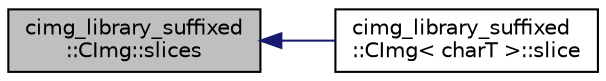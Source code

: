 digraph "cimg_library_suffixed::CImg::slices"
{
  edge [fontname="Helvetica",fontsize="10",labelfontname="Helvetica",labelfontsize="10"];
  node [fontname="Helvetica",fontsize="10",shape=record];
  rankdir="LR";
  Node1 [label="cimg_library_suffixed\l::CImg::slices",height=0.2,width=0.4,color="black", fillcolor="grey75", style="filled" fontcolor="black"];
  Node1 -> Node2 [dir="back",color="midnightblue",fontsize="10",style="solid",fontname="Helvetica"];
  Node2 [label="cimg_library_suffixed\l::CImg\< charT \>::slice",height=0.2,width=0.4,color="black", fillcolor="white", style="filled",URL="$structcimg__library__suffixed_1_1_c_img.html#abd39bf08cefa52840b035aa6e0eeabbf",tooltip="Return specified image slice ."];
}
